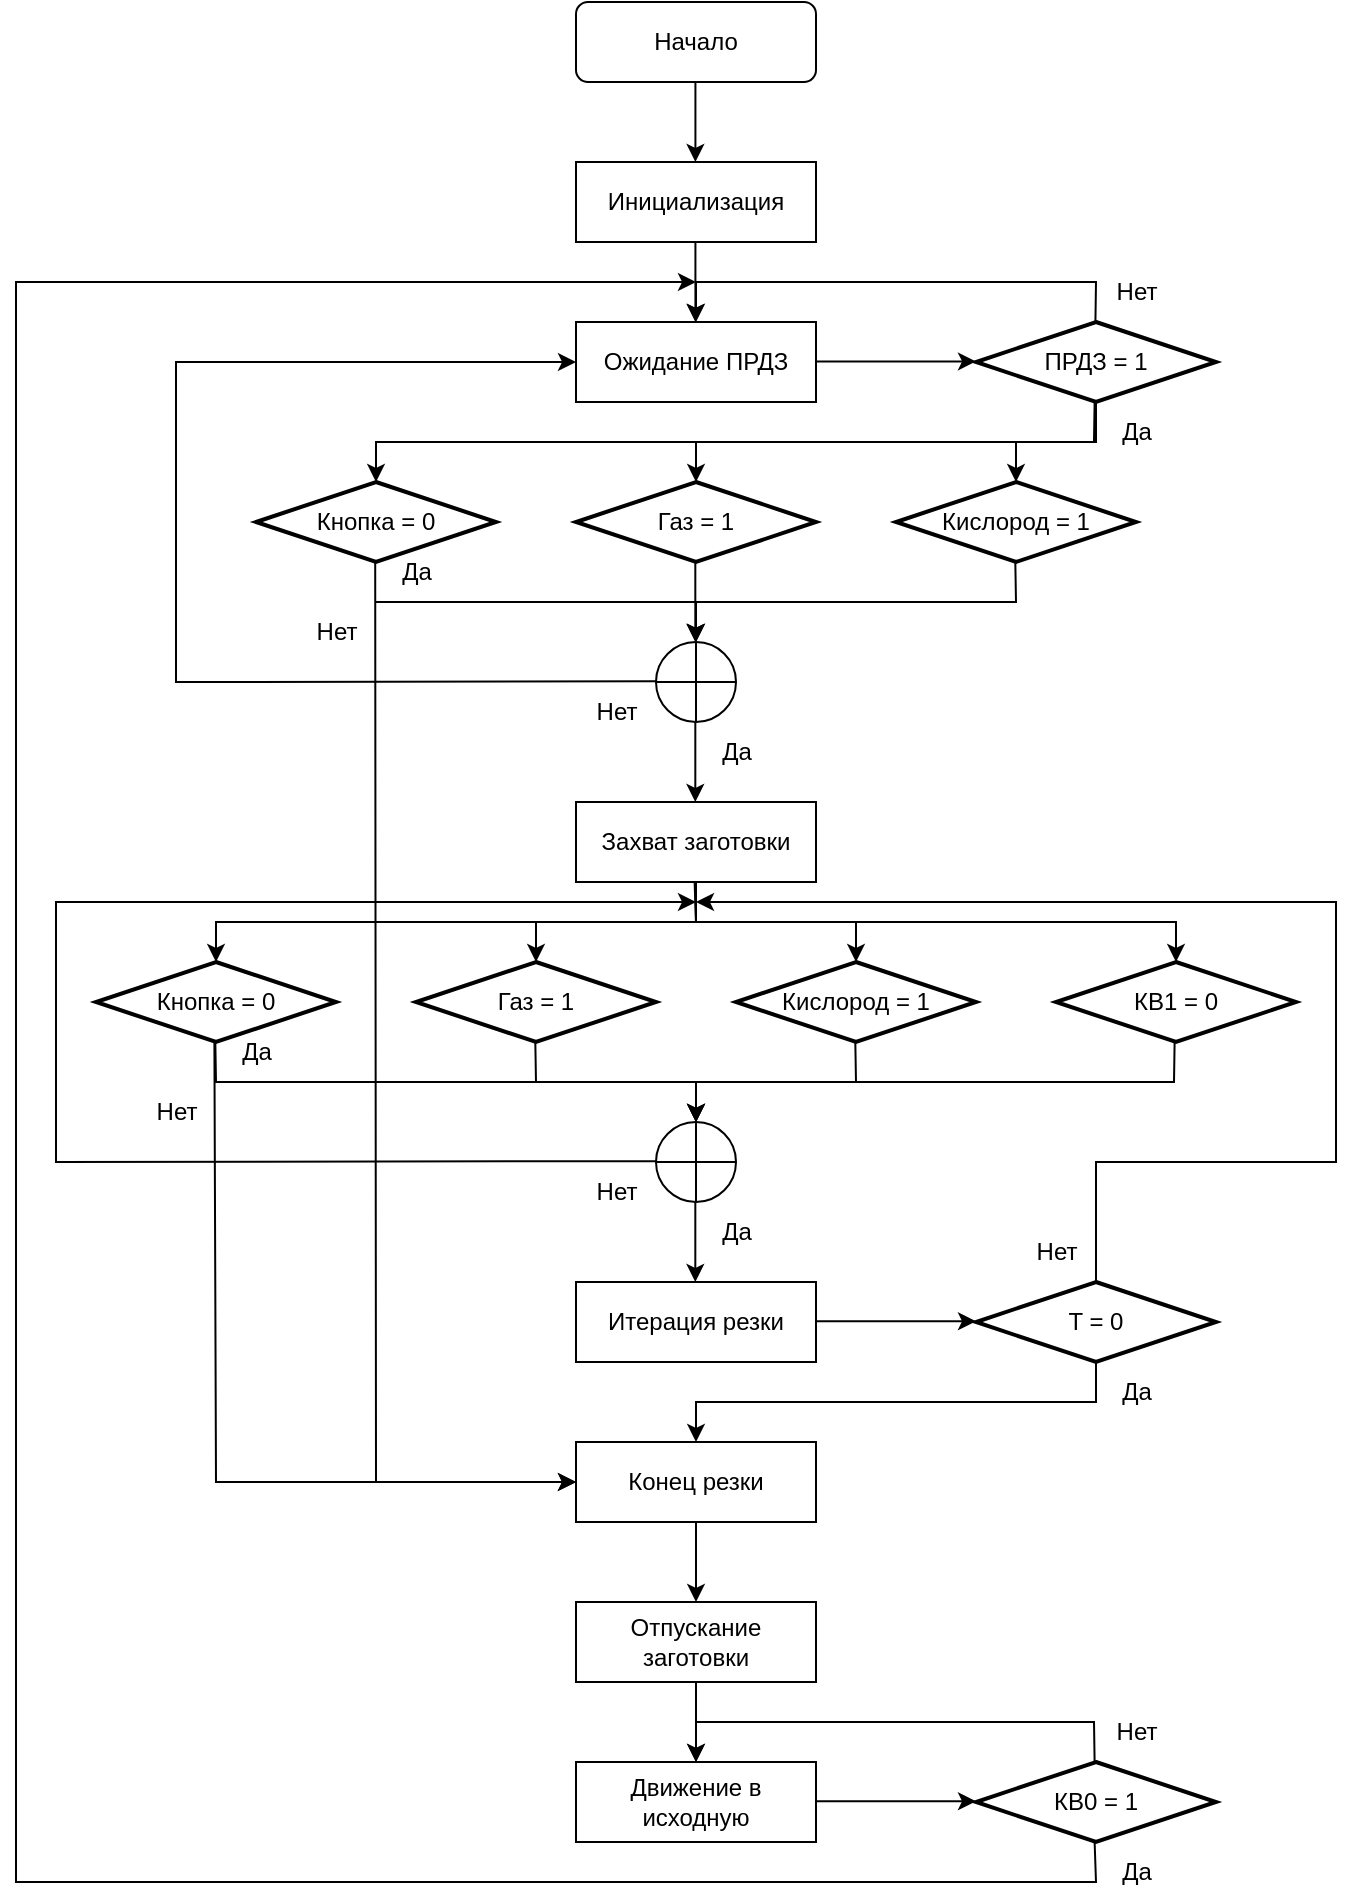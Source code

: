 <mxfile version="25.0.1">
  <diagram name="Страница — 1" id="6V_kRr4_CygSOvt1ar8o">
    <mxGraphModel dx="1050" dy="543" grid="1" gridSize="10" guides="1" tooltips="1" connect="1" arrows="1" fold="1" page="1" pageScale="1" pageWidth="827" pageHeight="1169" math="0" shadow="0">
      <root>
        <mxCell id="0" />
        <mxCell id="1" parent="0" />
        <mxCell id="VbkA3zY_fSgAw_nEo_4L-1" value="Начало" style="rounded=1;whiteSpace=wrap;html=1;" parent="1" vertex="1">
          <mxGeometry x="320" y="120" width="120" height="40" as="geometry" />
        </mxCell>
        <mxCell id="VbkA3zY_fSgAw_nEo_4L-2" value="Инициализация" style="rounded=0;whiteSpace=wrap;html=1;" parent="1" vertex="1">
          <mxGeometry x="320" y="200" width="120" height="40" as="geometry" />
        </mxCell>
        <mxCell id="VbkA3zY_fSgAw_nEo_4L-3" value="" style="endArrow=classic;html=1;rounded=0;" parent="1" edge="1">
          <mxGeometry width="50" height="50" relative="1" as="geometry">
            <mxPoint x="379.71" y="160" as="sourcePoint" />
            <mxPoint x="379.71" y="200" as="targetPoint" />
          </mxGeometry>
        </mxCell>
        <mxCell id="VbkA3zY_fSgAw_nEo_4L-4" value="Ожидание ПРДЗ" style="rounded=0;whiteSpace=wrap;html=1;" parent="1" vertex="1">
          <mxGeometry x="320" y="280" width="120" height="40" as="geometry" />
        </mxCell>
        <mxCell id="VbkA3zY_fSgAw_nEo_4L-5" value="" style="endArrow=classic;html=1;rounded=0;" parent="1" edge="1">
          <mxGeometry width="50" height="50" relative="1" as="geometry">
            <mxPoint x="379.71" y="240" as="sourcePoint" />
            <mxPoint x="379.71" y="280" as="targetPoint" />
          </mxGeometry>
        </mxCell>
        <mxCell id="VbkA3zY_fSgAw_nEo_4L-6" value="ПРДЗ = 1" style="strokeWidth=2;html=1;shape=mxgraph.flowchart.decision;whiteSpace=wrap;" parent="1" vertex="1">
          <mxGeometry x="520" y="280" width="120" height="40" as="geometry" />
        </mxCell>
        <mxCell id="VbkA3zY_fSgAw_nEo_4L-7" value="" style="endArrow=classic;html=1;rounded=0;" parent="1" edge="1">
          <mxGeometry width="50" height="50" relative="1" as="geometry">
            <mxPoint x="440" y="299.71" as="sourcePoint" />
            <mxPoint x="520" y="299.71" as="targetPoint" />
          </mxGeometry>
        </mxCell>
        <mxCell id="VbkA3zY_fSgAw_nEo_4L-8" value="" style="endArrow=classic;html=1;rounded=0;" parent="1" edge="1">
          <mxGeometry width="50" height="50" relative="1" as="geometry">
            <mxPoint x="579.71" y="280" as="sourcePoint" />
            <mxPoint x="380" y="280" as="targetPoint" />
            <Array as="points">
              <mxPoint x="580" y="260" />
              <mxPoint x="380" y="260" />
            </Array>
          </mxGeometry>
        </mxCell>
        <mxCell id="VbkA3zY_fSgAw_nEo_4L-9" value="Нет" style="text;html=1;align=center;verticalAlign=middle;resizable=0;points=[];autosize=1;strokeColor=none;fillColor=none;" parent="1" vertex="1">
          <mxGeometry x="580" y="250" width="40" height="30" as="geometry" />
        </mxCell>
        <mxCell id="VbkA3zY_fSgAw_nEo_4L-13" value="Кнопка = 0" style="strokeWidth=2;html=1;shape=mxgraph.flowchart.decision;whiteSpace=wrap;" parent="1" vertex="1">
          <mxGeometry x="160" y="360" width="120" height="40" as="geometry" />
        </mxCell>
        <mxCell id="VbkA3zY_fSgAw_nEo_4L-14" value="Газ = 1" style="strokeWidth=2;html=1;shape=mxgraph.flowchart.decision;whiteSpace=wrap;" parent="1" vertex="1">
          <mxGeometry x="320" y="360" width="120" height="40" as="geometry" />
        </mxCell>
        <mxCell id="VbkA3zY_fSgAw_nEo_4L-15" value="Кислород = 1" style="strokeWidth=2;html=1;shape=mxgraph.flowchart.decision;whiteSpace=wrap;" parent="1" vertex="1">
          <mxGeometry x="480" y="360" width="120" height="40" as="geometry" />
        </mxCell>
        <mxCell id="VbkA3zY_fSgAw_nEo_4L-16" value="" style="endArrow=classic;html=1;rounded=0;" parent="1" edge="1">
          <mxGeometry width="50" height="50" relative="1" as="geometry">
            <mxPoint x="580" y="320" as="sourcePoint" />
            <mxPoint x="220" y="360" as="targetPoint" />
            <Array as="points">
              <mxPoint x="580" y="340" />
              <mxPoint x="220" y="340" />
            </Array>
          </mxGeometry>
        </mxCell>
        <mxCell id="VbkA3zY_fSgAw_nEo_4L-17" value="Да" style="text;html=1;align=center;verticalAlign=middle;resizable=0;points=[];autosize=1;strokeColor=none;fillColor=none;" parent="1" vertex="1">
          <mxGeometry x="580" y="320" width="40" height="30" as="geometry" />
        </mxCell>
        <mxCell id="VbkA3zY_fSgAw_nEo_4L-18" value="" style="endArrow=classic;html=1;rounded=0;" parent="1" edge="1">
          <mxGeometry width="50" height="50" relative="1" as="geometry">
            <mxPoint x="580" y="320" as="sourcePoint" />
            <mxPoint x="380" y="360" as="targetPoint" />
            <Array as="points">
              <mxPoint x="580" y="340" />
              <mxPoint x="380" y="340" />
            </Array>
          </mxGeometry>
        </mxCell>
        <mxCell id="VbkA3zY_fSgAw_nEo_4L-19" value="" style="endArrow=classic;html=1;rounded=0;" parent="1" edge="1">
          <mxGeometry width="50" height="50" relative="1" as="geometry">
            <mxPoint x="579.31" y="320" as="sourcePoint" />
            <mxPoint x="540" y="360" as="targetPoint" />
            <Array as="points">
              <mxPoint x="579" y="340" />
              <mxPoint x="540" y="340" />
            </Array>
          </mxGeometry>
        </mxCell>
        <mxCell id="VbkA3zY_fSgAw_nEo_4L-20" value="Захват заготовки" style="rounded=0;whiteSpace=wrap;html=1;" parent="1" vertex="1">
          <mxGeometry x="320" y="520" width="120" height="40" as="geometry" />
        </mxCell>
        <mxCell id="VbkA3zY_fSgAw_nEo_4L-21" value="" style="endArrow=classic;html=1;rounded=0;" parent="1" edge="1">
          <mxGeometry width="50" height="50" relative="1" as="geometry">
            <mxPoint x="379.66" y="400" as="sourcePoint" />
            <mxPoint x="379.66" y="440" as="targetPoint" />
          </mxGeometry>
        </mxCell>
        <mxCell id="VbkA3zY_fSgAw_nEo_4L-22" value="" style="verticalLabelPosition=bottom;verticalAlign=top;html=1;shape=mxgraph.flowchart.summing_function;" parent="1" vertex="1">
          <mxGeometry x="360" y="440" width="40" height="40" as="geometry" />
        </mxCell>
        <mxCell id="VbkA3zY_fSgAw_nEo_4L-24" value="" style="endArrow=classic;html=1;rounded=0;" parent="1" edge="1">
          <mxGeometry width="50" height="50" relative="1" as="geometry">
            <mxPoint x="539.66" y="400" as="sourcePoint" />
            <mxPoint x="380" y="440" as="targetPoint" />
            <Array as="points">
              <mxPoint x="540" y="420" />
              <mxPoint x="380" y="420" />
            </Array>
          </mxGeometry>
        </mxCell>
        <mxCell id="VbkA3zY_fSgAw_nEo_4L-25" value="" style="endArrow=classic;html=1;rounded=0;" parent="1" edge="1">
          <mxGeometry width="50" height="50" relative="1" as="geometry">
            <mxPoint x="379.66" y="480" as="sourcePoint" />
            <mxPoint x="379.66" y="520" as="targetPoint" />
          </mxGeometry>
        </mxCell>
        <mxCell id="VbkA3zY_fSgAw_nEo_4L-26" value="Да" style="text;html=1;align=center;verticalAlign=middle;resizable=0;points=[];autosize=1;strokeColor=none;fillColor=none;" parent="1" vertex="1">
          <mxGeometry x="380" y="480" width="40" height="30" as="geometry" />
        </mxCell>
        <mxCell id="VbkA3zY_fSgAw_nEo_4L-27" value="" style="endArrow=classic;html=1;rounded=0;" parent="1" edge="1">
          <mxGeometry width="50" height="50" relative="1" as="geometry">
            <mxPoint x="360" y="459.66" as="sourcePoint" />
            <mxPoint x="320" y="300" as="targetPoint" />
            <Array as="points">
              <mxPoint x="120" y="460" />
              <mxPoint x="120" y="300" />
            </Array>
          </mxGeometry>
        </mxCell>
        <mxCell id="VbkA3zY_fSgAw_nEo_4L-28" value="Нет" style="text;html=1;align=center;verticalAlign=middle;resizable=0;points=[];autosize=1;strokeColor=none;fillColor=none;" parent="1" vertex="1">
          <mxGeometry x="320" y="460" width="40" height="30" as="geometry" />
        </mxCell>
        <mxCell id="VbkA3zY_fSgAw_nEo_4L-29" value="Кнопка = 0" style="strokeWidth=2;html=1;shape=mxgraph.flowchart.decision;whiteSpace=wrap;" parent="1" vertex="1">
          <mxGeometry x="80" y="600" width="120" height="40" as="geometry" />
        </mxCell>
        <mxCell id="VbkA3zY_fSgAw_nEo_4L-31" value="Газ = 1" style="strokeWidth=2;html=1;shape=mxgraph.flowchart.decision;whiteSpace=wrap;" parent="1" vertex="1">
          <mxGeometry x="240" y="600" width="120" height="40" as="geometry" />
        </mxCell>
        <mxCell id="VbkA3zY_fSgAw_nEo_4L-32" value="Кислород = 1" style="strokeWidth=2;html=1;shape=mxgraph.flowchart.decision;whiteSpace=wrap;" parent="1" vertex="1">
          <mxGeometry x="400" y="600" width="120" height="40" as="geometry" />
        </mxCell>
        <mxCell id="VbkA3zY_fSgAw_nEo_4L-33" value="КВ1 = 0" style="strokeWidth=2;html=1;shape=mxgraph.flowchart.decision;whiteSpace=wrap;" parent="1" vertex="1">
          <mxGeometry x="560" y="600" width="120" height="40" as="geometry" />
        </mxCell>
        <mxCell id="VbkA3zY_fSgAw_nEo_4L-34" value="" style="endArrow=classic;html=1;rounded=0;" parent="1" edge="1">
          <mxGeometry width="50" height="50" relative="1" as="geometry">
            <mxPoint x="619.31" y="640" as="sourcePoint" />
            <mxPoint x="380" y="680" as="targetPoint" />
            <Array as="points">
              <mxPoint x="619" y="660" />
              <mxPoint x="380" y="660" />
            </Array>
          </mxGeometry>
        </mxCell>
        <mxCell id="VbkA3zY_fSgAw_nEo_4L-35" value="" style="endArrow=classic;html=1;rounded=0;" parent="1" edge="1">
          <mxGeometry width="50" height="50" relative="1" as="geometry">
            <mxPoint x="379.31" y="560" as="sourcePoint" />
            <mxPoint x="140" y="600" as="targetPoint" />
            <Array as="points">
              <mxPoint x="380" y="580" />
              <mxPoint x="140" y="580" />
            </Array>
          </mxGeometry>
        </mxCell>
        <mxCell id="VbkA3zY_fSgAw_nEo_4L-36" value="" style="endArrow=classic;html=1;rounded=0;" parent="1" edge="1">
          <mxGeometry width="50" height="50" relative="1" as="geometry">
            <mxPoint x="379.66" y="560" as="sourcePoint" />
            <mxPoint x="300" y="600" as="targetPoint" />
            <Array as="points">
              <mxPoint x="380" y="580" />
              <mxPoint x="300" y="580" />
            </Array>
          </mxGeometry>
        </mxCell>
        <mxCell id="VbkA3zY_fSgAw_nEo_4L-37" value="" style="endArrow=classic;html=1;rounded=0;" parent="1" edge="1">
          <mxGeometry width="50" height="50" relative="1" as="geometry">
            <mxPoint x="380" y="560" as="sourcePoint" />
            <mxPoint x="460" y="600" as="targetPoint" />
            <Array as="points">
              <mxPoint x="380" y="580" />
              <mxPoint x="460" y="580" />
            </Array>
          </mxGeometry>
        </mxCell>
        <mxCell id="VbkA3zY_fSgAw_nEo_4L-38" value="" style="endArrow=classic;html=1;rounded=0;" parent="1" edge="1">
          <mxGeometry width="50" height="50" relative="1" as="geometry">
            <mxPoint x="380" y="560" as="sourcePoint" />
            <mxPoint x="620" y="600" as="targetPoint" />
            <Array as="points">
              <mxPoint x="380" y="580" />
              <mxPoint x="620" y="580" />
            </Array>
          </mxGeometry>
        </mxCell>
        <mxCell id="VbkA3zY_fSgAw_nEo_4L-39" value="" style="verticalLabelPosition=bottom;verticalAlign=top;html=1;shape=mxgraph.flowchart.summing_function;" parent="1" vertex="1">
          <mxGeometry x="360" y="680" width="40" height="40" as="geometry" />
        </mxCell>
        <mxCell id="VbkA3zY_fSgAw_nEo_4L-40" value="" style="endArrow=classic;html=1;rounded=0;" parent="1" edge="1">
          <mxGeometry width="50" height="50" relative="1" as="geometry">
            <mxPoint x="139.66" y="640" as="sourcePoint" />
            <mxPoint x="380" y="680" as="targetPoint" />
            <Array as="points">
              <mxPoint x="140" y="660" />
              <mxPoint x="380" y="660" />
            </Array>
          </mxGeometry>
        </mxCell>
        <mxCell id="VbkA3zY_fSgAw_nEo_4L-41" value="" style="endArrow=classic;html=1;rounded=0;" parent="1" edge="1">
          <mxGeometry width="50" height="50" relative="1" as="geometry">
            <mxPoint x="299.66" y="640" as="sourcePoint" />
            <mxPoint x="380" y="680" as="targetPoint" />
            <Array as="points">
              <mxPoint x="300" y="660" />
              <mxPoint x="380" y="660" />
            </Array>
          </mxGeometry>
        </mxCell>
        <mxCell id="VbkA3zY_fSgAw_nEo_4L-42" value="" style="endArrow=classic;html=1;rounded=0;" parent="1" edge="1">
          <mxGeometry width="50" height="50" relative="1" as="geometry">
            <mxPoint x="459.66" y="640" as="sourcePoint" />
            <mxPoint x="380" y="680" as="targetPoint" />
            <Array as="points">
              <mxPoint x="460" y="660" />
              <mxPoint x="380" y="660" />
            </Array>
          </mxGeometry>
        </mxCell>
        <mxCell id="VbkA3zY_fSgAw_nEo_4L-43" value="" style="endArrow=classic;html=1;rounded=0;" parent="1" edge="1">
          <mxGeometry width="50" height="50" relative="1" as="geometry">
            <mxPoint x="360" y="699.58" as="sourcePoint" />
            <mxPoint x="380" y="570" as="targetPoint" />
            <Array as="points">
              <mxPoint x="60" y="700" />
              <mxPoint x="60" y="570" />
            </Array>
          </mxGeometry>
        </mxCell>
        <mxCell id="VbkA3zY_fSgAw_nEo_4L-44" value="Нет" style="text;html=1;align=center;verticalAlign=middle;resizable=0;points=[];autosize=1;strokeColor=none;fillColor=none;" parent="1" vertex="1">
          <mxGeometry x="320" y="700" width="40" height="30" as="geometry" />
        </mxCell>
        <mxCell id="VbkA3zY_fSgAw_nEo_4L-45" value="Итерация резки" style="rounded=0;whiteSpace=wrap;html=1;" parent="1" vertex="1">
          <mxGeometry x="320" y="760" width="120" height="40" as="geometry" />
        </mxCell>
        <mxCell id="VbkA3zY_fSgAw_nEo_4L-46" value="" style="endArrow=classic;html=1;rounded=0;" parent="1" edge="1">
          <mxGeometry width="50" height="50" relative="1" as="geometry">
            <mxPoint x="379.66" y="720" as="sourcePoint" />
            <mxPoint x="379.66" y="760" as="targetPoint" />
          </mxGeometry>
        </mxCell>
        <mxCell id="VbkA3zY_fSgAw_nEo_4L-47" value="T = 0" style="strokeWidth=2;html=1;shape=mxgraph.flowchart.decision;whiteSpace=wrap;" parent="1" vertex="1">
          <mxGeometry x="520" y="760" width="120" height="40" as="geometry" />
        </mxCell>
        <mxCell id="VbkA3zY_fSgAw_nEo_4L-48" value="" style="endArrow=classic;html=1;rounded=0;" parent="1" edge="1">
          <mxGeometry width="50" height="50" relative="1" as="geometry">
            <mxPoint x="440" y="779.66" as="sourcePoint" />
            <mxPoint x="520" y="779.66" as="targetPoint" />
          </mxGeometry>
        </mxCell>
        <mxCell id="VbkA3zY_fSgAw_nEo_4L-49" value="Да" style="text;html=1;align=center;verticalAlign=middle;resizable=0;points=[];autosize=1;strokeColor=none;fillColor=none;" parent="1" vertex="1">
          <mxGeometry x="380" y="720" width="40" height="30" as="geometry" />
        </mxCell>
        <mxCell id="VbkA3zY_fSgAw_nEo_4L-50" value="" style="endArrow=classic;html=1;rounded=0;" parent="1" edge="1">
          <mxGeometry width="50" height="50" relative="1" as="geometry">
            <mxPoint x="580" y="760" as="sourcePoint" />
            <mxPoint x="380" y="570" as="targetPoint" />
            <Array as="points">
              <mxPoint x="580" y="700" />
              <mxPoint x="700" y="700" />
              <mxPoint x="700" y="570" />
            </Array>
          </mxGeometry>
        </mxCell>
        <mxCell id="VbkA3zY_fSgAw_nEo_4L-51" value="Нет" style="text;html=1;align=center;verticalAlign=middle;resizable=0;points=[];autosize=1;strokeColor=none;fillColor=none;" parent="1" vertex="1">
          <mxGeometry x="540" y="730" width="40" height="30" as="geometry" />
        </mxCell>
        <mxCell id="VbkA3zY_fSgAw_nEo_4L-52" value="Конец резки" style="rounded=0;whiteSpace=wrap;html=1;" parent="1" vertex="1">
          <mxGeometry x="320" y="840" width="120" height="40" as="geometry" />
        </mxCell>
        <mxCell id="VbkA3zY_fSgAw_nEo_4L-53" value="" style="endArrow=classic;html=1;rounded=0;" parent="1" edge="1">
          <mxGeometry width="50" height="50" relative="1" as="geometry">
            <mxPoint x="580" y="800" as="sourcePoint" />
            <mxPoint x="380" y="840" as="targetPoint" />
            <Array as="points">
              <mxPoint x="580" y="820" />
              <mxPoint x="380" y="820" />
            </Array>
          </mxGeometry>
        </mxCell>
        <mxCell id="VbkA3zY_fSgAw_nEo_4L-54" value="Да" style="text;html=1;align=center;verticalAlign=middle;resizable=0;points=[];autosize=1;strokeColor=none;fillColor=none;" parent="1" vertex="1">
          <mxGeometry x="580" y="800" width="40" height="30" as="geometry" />
        </mxCell>
        <mxCell id="VbkA3zY_fSgAw_nEo_4L-55" value="КВ0 = 1" style="strokeWidth=2;html=1;shape=mxgraph.flowchart.decision;whiteSpace=wrap;" parent="1" vertex="1">
          <mxGeometry x="520" y="1000" width="120" height="40" as="geometry" />
        </mxCell>
        <mxCell id="VbkA3zY_fSgAw_nEo_4L-56" value="Движение в исходную" style="rounded=0;whiteSpace=wrap;html=1;" parent="1" vertex="1">
          <mxGeometry x="320" y="1000" width="120" height="40" as="geometry" />
        </mxCell>
        <mxCell id="VbkA3zY_fSgAw_nEo_4L-58" value="" style="endArrow=classic;html=1;rounded=0;" parent="1" edge="1">
          <mxGeometry width="50" height="50" relative="1" as="geometry">
            <mxPoint x="440" y="1019.66" as="sourcePoint" />
            <mxPoint x="520" y="1019.66" as="targetPoint" />
          </mxGeometry>
        </mxCell>
        <mxCell id="VbkA3zY_fSgAw_nEo_4L-59" value="" style="endArrow=classic;html=1;rounded=0;" parent="1" edge="1">
          <mxGeometry width="50" height="50" relative="1" as="geometry">
            <mxPoint x="579.31" y="1000" as="sourcePoint" />
            <mxPoint x="380" y="1000" as="targetPoint" />
            <Array as="points">
              <mxPoint x="579" y="980" />
              <mxPoint x="380" y="980" />
            </Array>
          </mxGeometry>
        </mxCell>
        <mxCell id="VbkA3zY_fSgAw_nEo_4L-60" value="Нет" style="text;html=1;align=center;verticalAlign=middle;resizable=0;points=[];autosize=1;strokeColor=none;fillColor=none;" parent="1" vertex="1">
          <mxGeometry x="580" y="970" width="40" height="30" as="geometry" />
        </mxCell>
        <mxCell id="VbkA3zY_fSgAw_nEo_4L-61" value="Да" style="text;html=1;align=center;verticalAlign=middle;resizable=0;points=[];autosize=1;strokeColor=none;fillColor=none;" parent="1" vertex="1">
          <mxGeometry x="580" y="1040" width="40" height="30" as="geometry" />
        </mxCell>
        <mxCell id="VbkA3zY_fSgAw_nEo_4L-62" value="" style="endArrow=classic;html=1;rounded=0;" parent="1" edge="1">
          <mxGeometry width="50" height="50" relative="1" as="geometry">
            <mxPoint x="579.31" y="1040" as="sourcePoint" />
            <mxPoint x="380" y="260" as="targetPoint" />
            <Array as="points">
              <mxPoint x="580" y="1060" />
              <mxPoint x="40" y="1060" />
              <mxPoint x="40" y="260" />
            </Array>
          </mxGeometry>
        </mxCell>
        <mxCell id="VbkA3zY_fSgAw_nEo_4L-63" value="" style="endArrow=classic;html=1;rounded=0;" parent="1" edge="1">
          <mxGeometry width="50" height="50" relative="1" as="geometry">
            <mxPoint x="219.6" y="400" as="sourcePoint" />
            <mxPoint x="320" y="860" as="targetPoint" />
            <Array as="points">
              <mxPoint x="220" y="860" />
            </Array>
          </mxGeometry>
        </mxCell>
        <mxCell id="VbkA3zY_fSgAw_nEo_4L-64" value="Да" style="text;html=1;align=center;verticalAlign=middle;resizable=0;points=[];autosize=1;strokeColor=none;fillColor=none;" parent="1" vertex="1">
          <mxGeometry x="220" y="390" width="40" height="30" as="geometry" />
        </mxCell>
        <mxCell id="VbkA3zY_fSgAw_nEo_4L-65" value="" style="endArrow=classic;html=1;rounded=0;" parent="1" edge="1">
          <mxGeometry width="50" height="50" relative="1" as="geometry">
            <mxPoint x="220" y="420" as="sourcePoint" />
            <mxPoint x="380" y="440" as="targetPoint" />
            <Array as="points">
              <mxPoint x="220" y="420" />
              <mxPoint x="380" y="420" />
            </Array>
          </mxGeometry>
        </mxCell>
        <mxCell id="VbkA3zY_fSgAw_nEo_4L-67" value="" style="endArrow=classic;html=1;rounded=0;" parent="1" edge="1">
          <mxGeometry width="50" height="50" relative="1" as="geometry">
            <mxPoint x="220" y="400" as="sourcePoint" />
            <mxPoint x="220" y="400" as="targetPoint" />
            <Array as="points" />
          </mxGeometry>
        </mxCell>
        <mxCell id="VbkA3zY_fSgAw_nEo_4L-68" value="Нет" style="text;html=1;align=center;verticalAlign=middle;resizable=0;points=[];autosize=1;strokeColor=none;fillColor=none;" parent="1" vertex="1">
          <mxGeometry x="180" y="420" width="40" height="30" as="geometry" />
        </mxCell>
        <mxCell id="VbkA3zY_fSgAw_nEo_4L-69" value="Да" style="text;html=1;align=center;verticalAlign=middle;resizable=0;points=[];autosize=1;strokeColor=none;fillColor=none;" parent="1" vertex="1">
          <mxGeometry x="140" y="630" width="40" height="30" as="geometry" />
        </mxCell>
        <mxCell id="VbkA3zY_fSgAw_nEo_4L-70" value="" style="endArrow=classic;html=1;rounded=0;" parent="1" edge="1">
          <mxGeometry width="50" height="50" relative="1" as="geometry">
            <mxPoint x="139.2" y="640" as="sourcePoint" />
            <mxPoint x="320" y="860" as="targetPoint" />
            <Array as="points">
              <mxPoint x="140" y="860" />
            </Array>
          </mxGeometry>
        </mxCell>
        <mxCell id="VbkA3zY_fSgAw_nEo_4L-71" value="Нет" style="text;html=1;align=center;verticalAlign=middle;resizable=0;points=[];autosize=1;strokeColor=none;fillColor=none;" parent="1" vertex="1">
          <mxGeometry x="100" y="660" width="40" height="30" as="geometry" />
        </mxCell>
        <mxCell id="mBreW2cyrG1Y8TEF6vuG-4" value="Отпускание заготовки" style="whiteSpace=wrap;html=1;" vertex="1" parent="1">
          <mxGeometry x="320" y="920" width="120" height="40" as="geometry" />
        </mxCell>
        <mxCell id="mBreW2cyrG1Y8TEF6vuG-5" value="" style="endArrow=classic;html=1;rounded=0;" edge="1" parent="1">
          <mxGeometry width="50" height="50" relative="1" as="geometry">
            <mxPoint x="380" y="960" as="sourcePoint" />
            <mxPoint x="380" y="1000" as="targetPoint" />
          </mxGeometry>
        </mxCell>
        <mxCell id="mBreW2cyrG1Y8TEF6vuG-6" value="" style="endArrow=classic;html=1;rounded=0;" edge="1" parent="1">
          <mxGeometry width="50" height="50" relative="1" as="geometry">
            <mxPoint x="380" y="880" as="sourcePoint" />
            <mxPoint x="380" y="920" as="targetPoint" />
          </mxGeometry>
        </mxCell>
      </root>
    </mxGraphModel>
  </diagram>
</mxfile>
